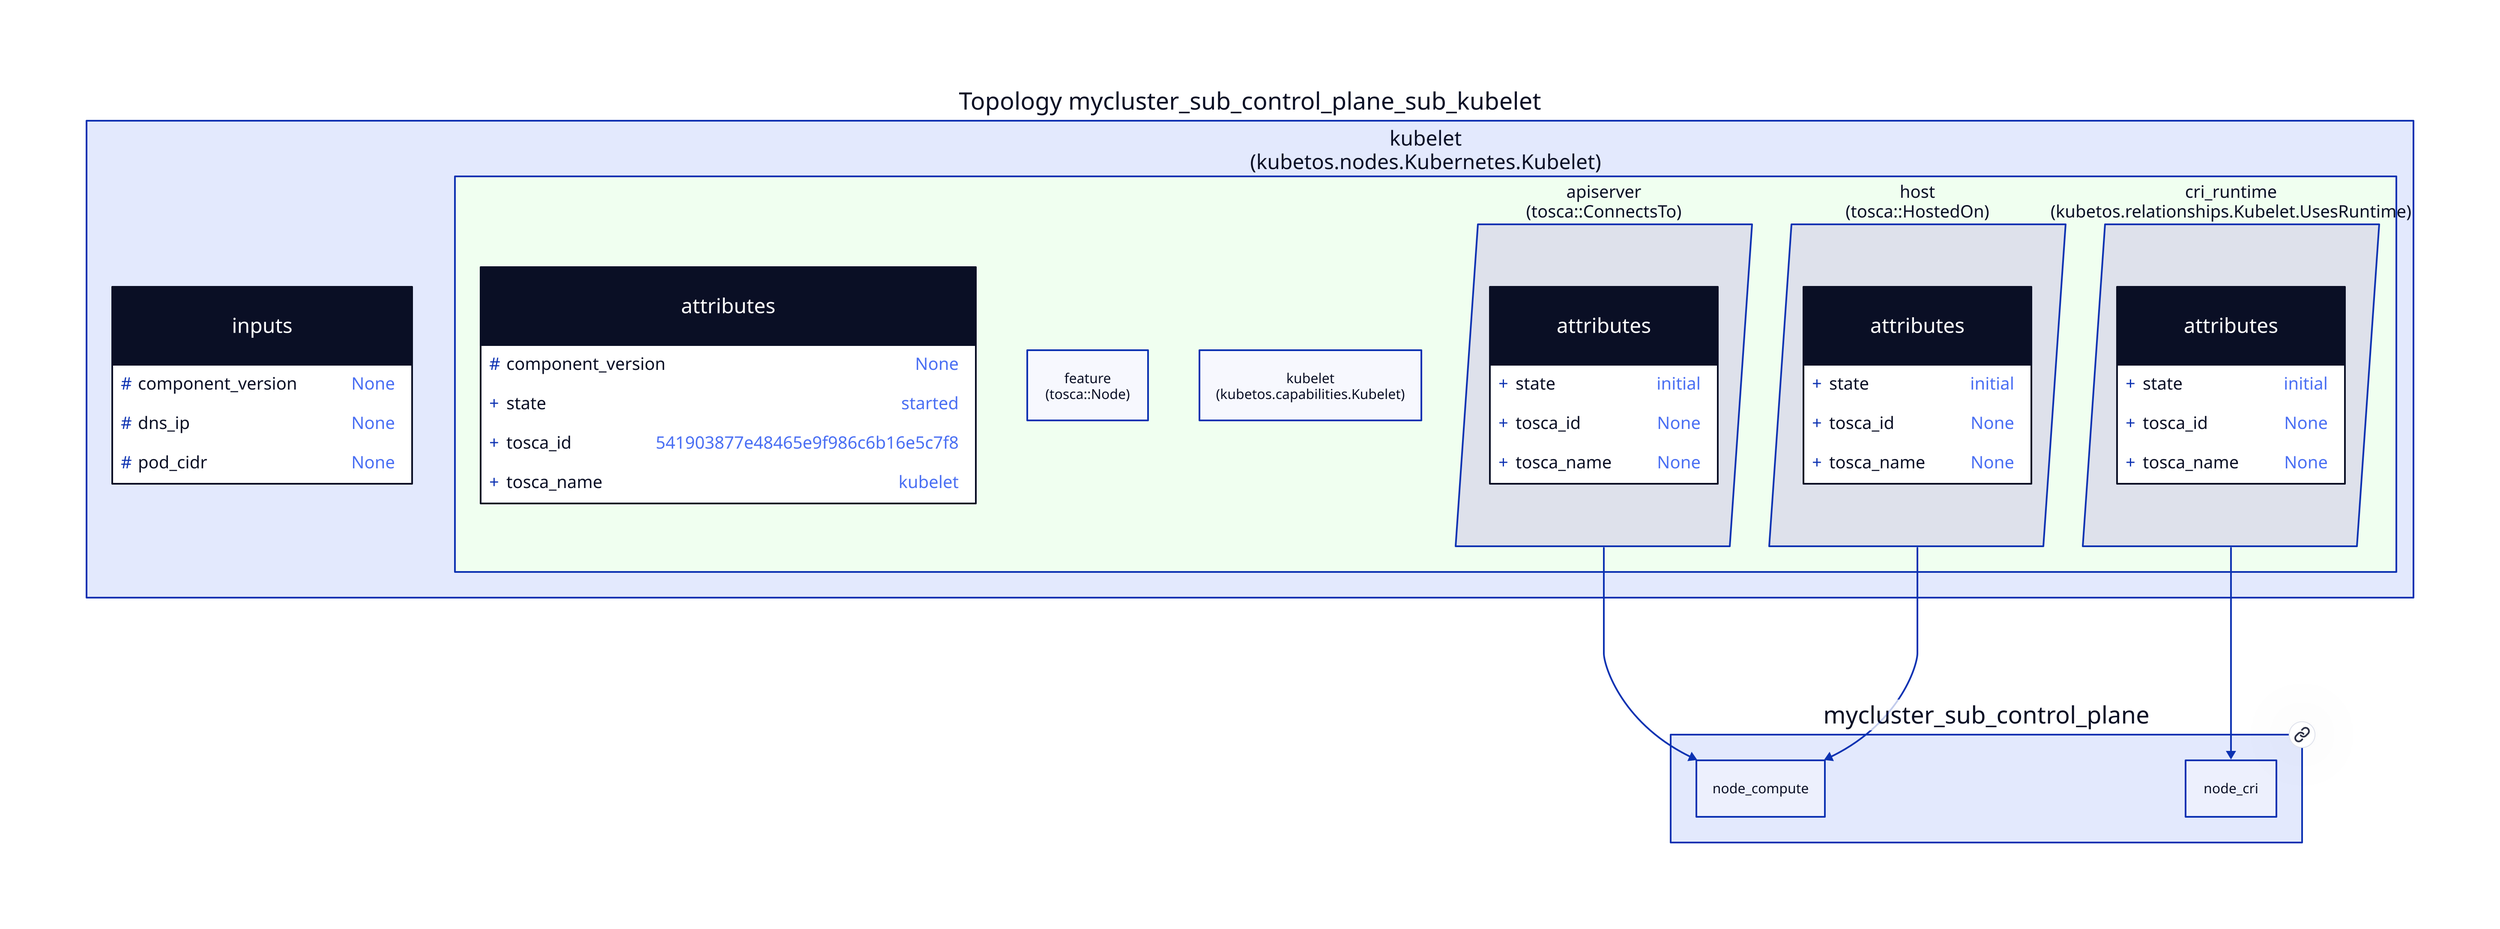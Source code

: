
  mycluster_sub_control_plane_sub_kubelet: "Topology mycluster_sub_control_plane_sub_kubelet" {
  
  inputs {
    shape: class
  
    \#component_version: "None"
    
    \#dns_ip: "None"
    
    \#pod_cidr: "None"
    
  }
  
  node_kubelet: "kubelet\n(kubetos.nodes.Kubernetes.Kubelet)" {
  
    style { fill: honeydew }
    
  attributes {
    shape: class
  
    \#component_version: "None"
    
    +state: "started"
    
    +tosca_id: "541903877e48465e9f986c6b16e5c7f8"
    
    +tosca_name: "kubelet"
    
  }
  
  feature: "feature\n(tosca::Node)" {
  
  }
  
  kubelet: "kubelet\n(kubetos.capabilities.Kubelet)" {
  
  }
  
  rel_apiserver: "apiserver\n(tosca::ConnectsTo)" {
    shape: parallelogram
  
  attributes {
    shape: class
  
    +state: "initial"
    
    +tosca_id: "None"
    
    +tosca_name: "None"
    
  }
  
  }
  
  rel_cri_runtime: "cri_runtime\n(kubetos.relationships.Kubelet.UsesRuntime)" {
    shape: parallelogram
  
  attributes {
    shape: class
  
    +state: "initial"
    
    +tosca_id: "None"
    
    +tosca_name: "None"
    
  }
  
  }
  
  rel_host: "host\n(tosca::HostedOn)" {
    shape: parallelogram
  
  attributes {
    shape: class
  
    +state: "initial"
    
    +tosca_id: "None"
    
    +tosca_name: "None"
    
  }
  
  }
  
  }
  
  }
  
      mycluster_sub_control_plane { link: "./mycluster_sub_control_plane.svg" }
      mycluster_sub_control_plane_sub_kubelet.node_kubelet.rel_apiserver -> mycluster_sub_control_plane.node_compute
      
      mycluster_sub_control_plane { link: "./mycluster_sub_control_plane.svg" }
      mycluster_sub_control_plane_sub_kubelet.node_kubelet.rel_cri_runtime -> mycluster_sub_control_plane.node_cri
      
      mycluster_sub_control_plane { link: "./mycluster_sub_control_plane.svg" }
      mycluster_sub_control_plane_sub_kubelet.node_kubelet.rel_host -> mycluster_sub_control_plane.node_compute
      